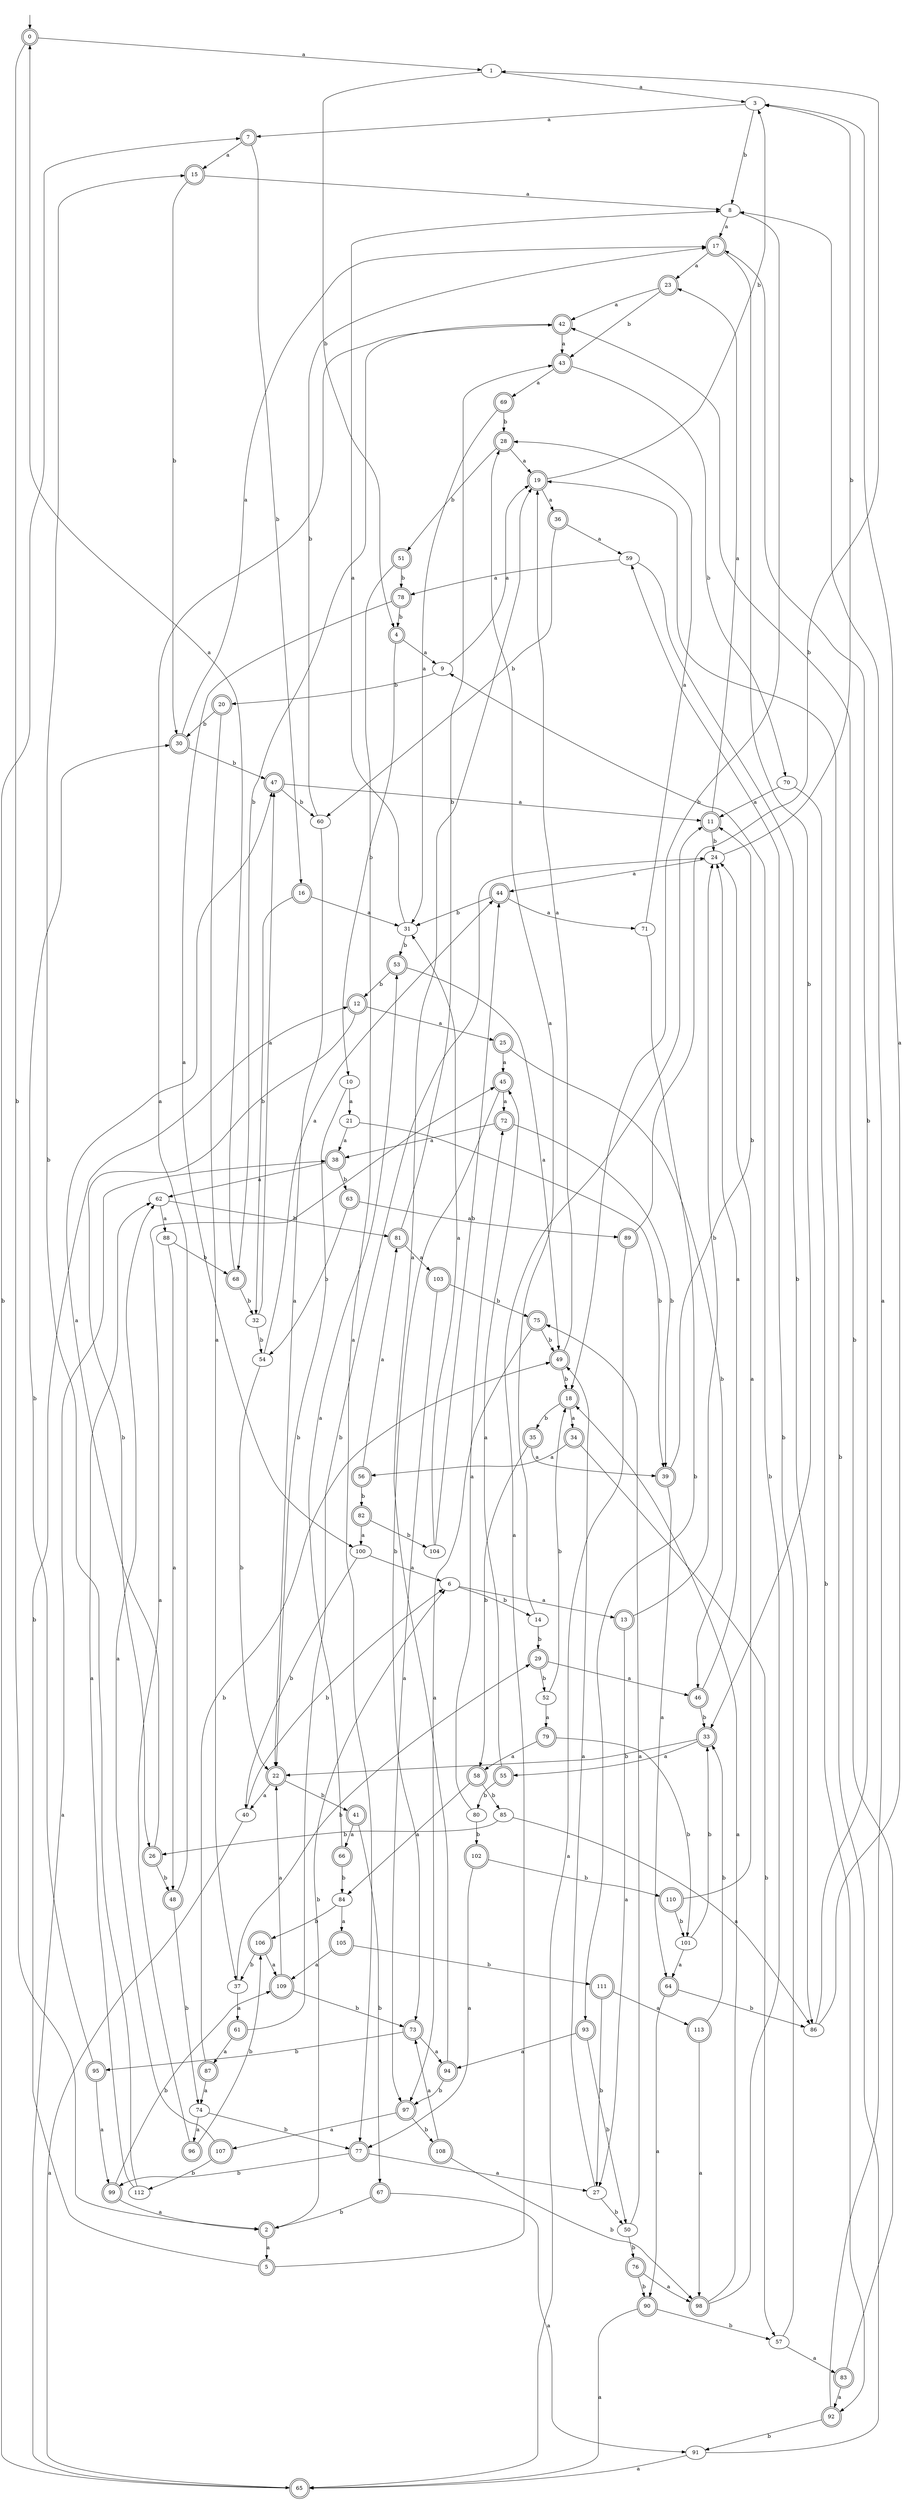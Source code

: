 digraph RandomDFA {
  __start0 [label="", shape=none];
  __start0 -> 0 [label=""];
  0 [shape=circle] [shape=doublecircle]
  0 -> 1 [label="a"]
  0 -> 2 [label="b"]
  1
  1 -> 3 [label="a"]
  1 -> 4 [label="b"]
  2 [shape=doublecircle]
  2 -> 5 [label="a"]
  2 -> 6 [label="b"]
  3
  3 -> 7 [label="a"]
  3 -> 8 [label="b"]
  4 [shape=doublecircle]
  4 -> 9 [label="a"]
  4 -> 10 [label="b"]
  5 [shape=doublecircle]
  5 -> 11 [label="a"]
  5 -> 12 [label="b"]
  6
  6 -> 13 [label="a"]
  6 -> 14 [label="b"]
  7 [shape=doublecircle]
  7 -> 15 [label="a"]
  7 -> 16 [label="b"]
  8
  8 -> 17 [label="a"]
  8 -> 18 [label="b"]
  9
  9 -> 19 [label="a"]
  9 -> 20 [label="b"]
  10
  10 -> 21 [label="a"]
  10 -> 22 [label="b"]
  11 [shape=doublecircle]
  11 -> 23 [label="a"]
  11 -> 24 [label="b"]
  12 [shape=doublecircle]
  12 -> 25 [label="a"]
  12 -> 26 [label="b"]
  13 [shape=doublecircle]
  13 -> 27 [label="a"]
  13 -> 24 [label="b"]
  14
  14 -> 28 [label="a"]
  14 -> 29 [label="b"]
  15 [shape=doublecircle]
  15 -> 8 [label="a"]
  15 -> 30 [label="b"]
  16 [shape=doublecircle]
  16 -> 31 [label="a"]
  16 -> 32 [label="b"]
  17 [shape=doublecircle]
  17 -> 23 [label="a"]
  17 -> 33 [label="b"]
  18 [shape=doublecircle]
  18 -> 34 [label="a"]
  18 -> 35 [label="b"]
  19 [shape=doublecircle]
  19 -> 36 [label="a"]
  19 -> 3 [label="b"]
  20 [shape=doublecircle]
  20 -> 37 [label="a"]
  20 -> 30 [label="b"]
  21
  21 -> 38 [label="a"]
  21 -> 39 [label="b"]
  22 [shape=doublecircle]
  22 -> 40 [label="a"]
  22 -> 41 [label="b"]
  23 [shape=doublecircle]
  23 -> 42 [label="a"]
  23 -> 43 [label="b"]
  24
  24 -> 44 [label="a"]
  24 -> 3 [label="b"]
  25 [shape=doublecircle]
  25 -> 45 [label="a"]
  25 -> 46 [label="b"]
  26 [shape=doublecircle]
  26 -> 47 [label="a"]
  26 -> 48 [label="b"]
  27
  27 -> 49 [label="a"]
  27 -> 50 [label="b"]
  28 [shape=doublecircle]
  28 -> 19 [label="a"]
  28 -> 51 [label="b"]
  29 [shape=doublecircle]
  29 -> 46 [label="a"]
  29 -> 52 [label="b"]
  30 [shape=doublecircle]
  30 -> 17 [label="a"]
  30 -> 47 [label="b"]
  31
  31 -> 8 [label="a"]
  31 -> 53 [label="b"]
  32
  32 -> 47 [label="a"]
  32 -> 54 [label="b"]
  33 [shape=doublecircle]
  33 -> 55 [label="a"]
  33 -> 22 [label="b"]
  34 [shape=doublecircle]
  34 -> 56 [label="a"]
  34 -> 57 [label="b"]
  35 [shape=doublecircle]
  35 -> 39 [label="a"]
  35 -> 58 [label="b"]
  36 [shape=doublecircle]
  36 -> 59 [label="a"]
  36 -> 60 [label="b"]
  37
  37 -> 61 [label="a"]
  37 -> 29 [label="b"]
  38 [shape=doublecircle]
  38 -> 62 [label="a"]
  38 -> 63 [label="b"]
  39 [shape=doublecircle]
  39 -> 64 [label="a"]
  39 -> 11 [label="b"]
  40
  40 -> 65 [label="a"]
  40 -> 6 [label="b"]
  41 [shape=doublecircle]
  41 -> 66 [label="a"]
  41 -> 67 [label="b"]
  42 [shape=doublecircle]
  42 -> 43 [label="a"]
  42 -> 68 [label="b"]
  43 [shape=doublecircle]
  43 -> 69 [label="a"]
  43 -> 70 [label="b"]
  44 [shape=doublecircle]
  44 -> 71 [label="a"]
  44 -> 31 [label="b"]
  45 [shape=doublecircle]
  45 -> 72 [label="a"]
  45 -> 73 [label="b"]
  46 [shape=doublecircle]
  46 -> 24 [label="a"]
  46 -> 33 [label="b"]
  47 [shape=doublecircle]
  47 -> 11 [label="a"]
  47 -> 60 [label="b"]
  48 [shape=doublecircle]
  48 -> 42 [label="a"]
  48 -> 74 [label="b"]
  49 [shape=doublecircle]
  49 -> 19 [label="a"]
  49 -> 18 [label="b"]
  50
  50 -> 75 [label="a"]
  50 -> 76 [label="b"]
  51 [shape=doublecircle]
  51 -> 77 [label="a"]
  51 -> 78 [label="b"]
  52
  52 -> 79 [label="a"]
  52 -> 18 [label="b"]
  53 [shape=doublecircle]
  53 -> 49 [label="a"]
  53 -> 12 [label="b"]
  54
  54 -> 44 [label="a"]
  54 -> 22 [label="b"]
  55 [shape=doublecircle]
  55 -> 45 [label="a"]
  55 -> 80 [label="b"]
  56 [shape=doublecircle]
  56 -> 81 [label="a"]
  56 -> 82 [label="b"]
  57
  57 -> 83 [label="a"]
  57 -> 59 [label="b"]
  58 [shape=doublecircle]
  58 -> 84 [label="a"]
  58 -> 85 [label="b"]
  59
  59 -> 78 [label="a"]
  59 -> 86 [label="b"]
  60
  60 -> 22 [label="a"]
  60 -> 17 [label="b"]
  61 [shape=doublecircle]
  61 -> 87 [label="a"]
  61 -> 24 [label="b"]
  62
  62 -> 88 [label="a"]
  62 -> 81 [label="b"]
  63 [shape=doublecircle]
  63 -> 89 [label="a"]
  63 -> 54 [label="b"]
  64 [shape=doublecircle]
  64 -> 90 [label="a"]
  64 -> 86 [label="b"]
  65 [shape=doublecircle]
  65 -> 38 [label="a"]
  65 -> 7 [label="b"]
  66 [shape=doublecircle]
  66 -> 53 [label="a"]
  66 -> 84 [label="b"]
  67 [shape=doublecircle]
  67 -> 91 [label="a"]
  67 -> 2 [label="b"]
  68 [shape=doublecircle]
  68 -> 0 [label="a"]
  68 -> 32 [label="b"]
  69 [shape=doublecircle]
  69 -> 31 [label="a"]
  69 -> 28 [label="b"]
  70
  70 -> 11 [label="a"]
  70 -> 92 [label="b"]
  71
  71 -> 28 [label="a"]
  71 -> 93 [label="b"]
  72 [shape=doublecircle]
  72 -> 38 [label="a"]
  72 -> 39 [label="b"]
  73 [shape=doublecircle]
  73 -> 94 [label="a"]
  73 -> 95 [label="b"]
  74
  74 -> 96 [label="a"]
  74 -> 77 [label="b"]
  75 [shape=doublecircle]
  75 -> 97 [label="a"]
  75 -> 49 [label="b"]
  76 [shape=doublecircle]
  76 -> 98 [label="a"]
  76 -> 90 [label="b"]
  77 [shape=doublecircle]
  77 -> 27 [label="a"]
  77 -> 99 [label="b"]
  78 [shape=doublecircle]
  78 -> 100 [label="a"]
  78 -> 4 [label="b"]
  79 [shape=doublecircle]
  79 -> 58 [label="a"]
  79 -> 101 [label="b"]
  80
  80 -> 72 [label="a"]
  80 -> 102 [label="b"]
  81 [shape=doublecircle]
  81 -> 103 [label="a"]
  81 -> 43 [label="b"]
  82 [shape=doublecircle]
  82 -> 100 [label="a"]
  82 -> 104 [label="b"]
  83 [shape=doublecircle]
  83 -> 92 [label="a"]
  83 -> 42 [label="b"]
  84
  84 -> 105 [label="a"]
  84 -> 106 [label="b"]
  85
  85 -> 86 [label="a"]
  85 -> 26 [label="b"]
  86
  86 -> 3 [label="a"]
  86 -> 17 [label="b"]
  87 [shape=doublecircle]
  87 -> 74 [label="a"]
  87 -> 49 [label="b"]
  88
  88 -> 48 [label="a"]
  88 -> 68 [label="b"]
  89 [shape=doublecircle]
  89 -> 65 [label="a"]
  89 -> 1 [label="b"]
  90 [shape=doublecircle]
  90 -> 65 [label="a"]
  90 -> 57 [label="b"]
  91
  91 -> 65 [label="a"]
  91 -> 19 [label="b"]
  92 [shape=doublecircle]
  92 -> 8 [label="a"]
  92 -> 91 [label="b"]
  93 [shape=doublecircle]
  93 -> 94 [label="a"]
  93 -> 50 [label="b"]
  94 [shape=doublecircle]
  94 -> 19 [label="a"]
  94 -> 97 [label="b"]
  95 [shape=doublecircle]
  95 -> 99 [label="a"]
  95 -> 30 [label="b"]
  96 [shape=doublecircle]
  96 -> 45 [label="a"]
  96 -> 106 [label="b"]
  97 [shape=doublecircle]
  97 -> 107 [label="a"]
  97 -> 108 [label="b"]
  98 [shape=doublecircle]
  98 -> 18 [label="a"]
  98 -> 9 [label="b"]
  99 [shape=doublecircle]
  99 -> 2 [label="a"]
  99 -> 109 [label="b"]
  100
  100 -> 6 [label="a"]
  100 -> 40 [label="b"]
  101
  101 -> 64 [label="a"]
  101 -> 33 [label="b"]
  102 [shape=doublecircle]
  102 -> 77 [label="a"]
  102 -> 110 [label="b"]
  103 [shape=doublecircle]
  103 -> 97 [label="a"]
  103 -> 75 [label="b"]
  104
  104 -> 31 [label="a"]
  104 -> 44 [label="b"]
  105 [shape=doublecircle]
  105 -> 109 [label="a"]
  105 -> 111 [label="b"]
  106 [shape=doublecircle]
  106 -> 109 [label="a"]
  106 -> 37 [label="b"]
  107 [shape=doublecircle]
  107 -> 62 [label="a"]
  107 -> 112 [label="b"]
  108 [shape=doublecircle]
  108 -> 73 [label="a"]
  108 -> 98 [label="b"]
  109 [shape=doublecircle]
  109 -> 22 [label="a"]
  109 -> 73 [label="b"]
  110 [shape=doublecircle]
  110 -> 24 [label="a"]
  110 -> 101 [label="b"]
  111 [shape=doublecircle]
  111 -> 113 [label="a"]
  111 -> 27 [label="b"]
  112
  112 -> 62 [label="a"]
  112 -> 15 [label="b"]
  113 [shape=doublecircle]
  113 -> 98 [label="a"]
  113 -> 33 [label="b"]
}
